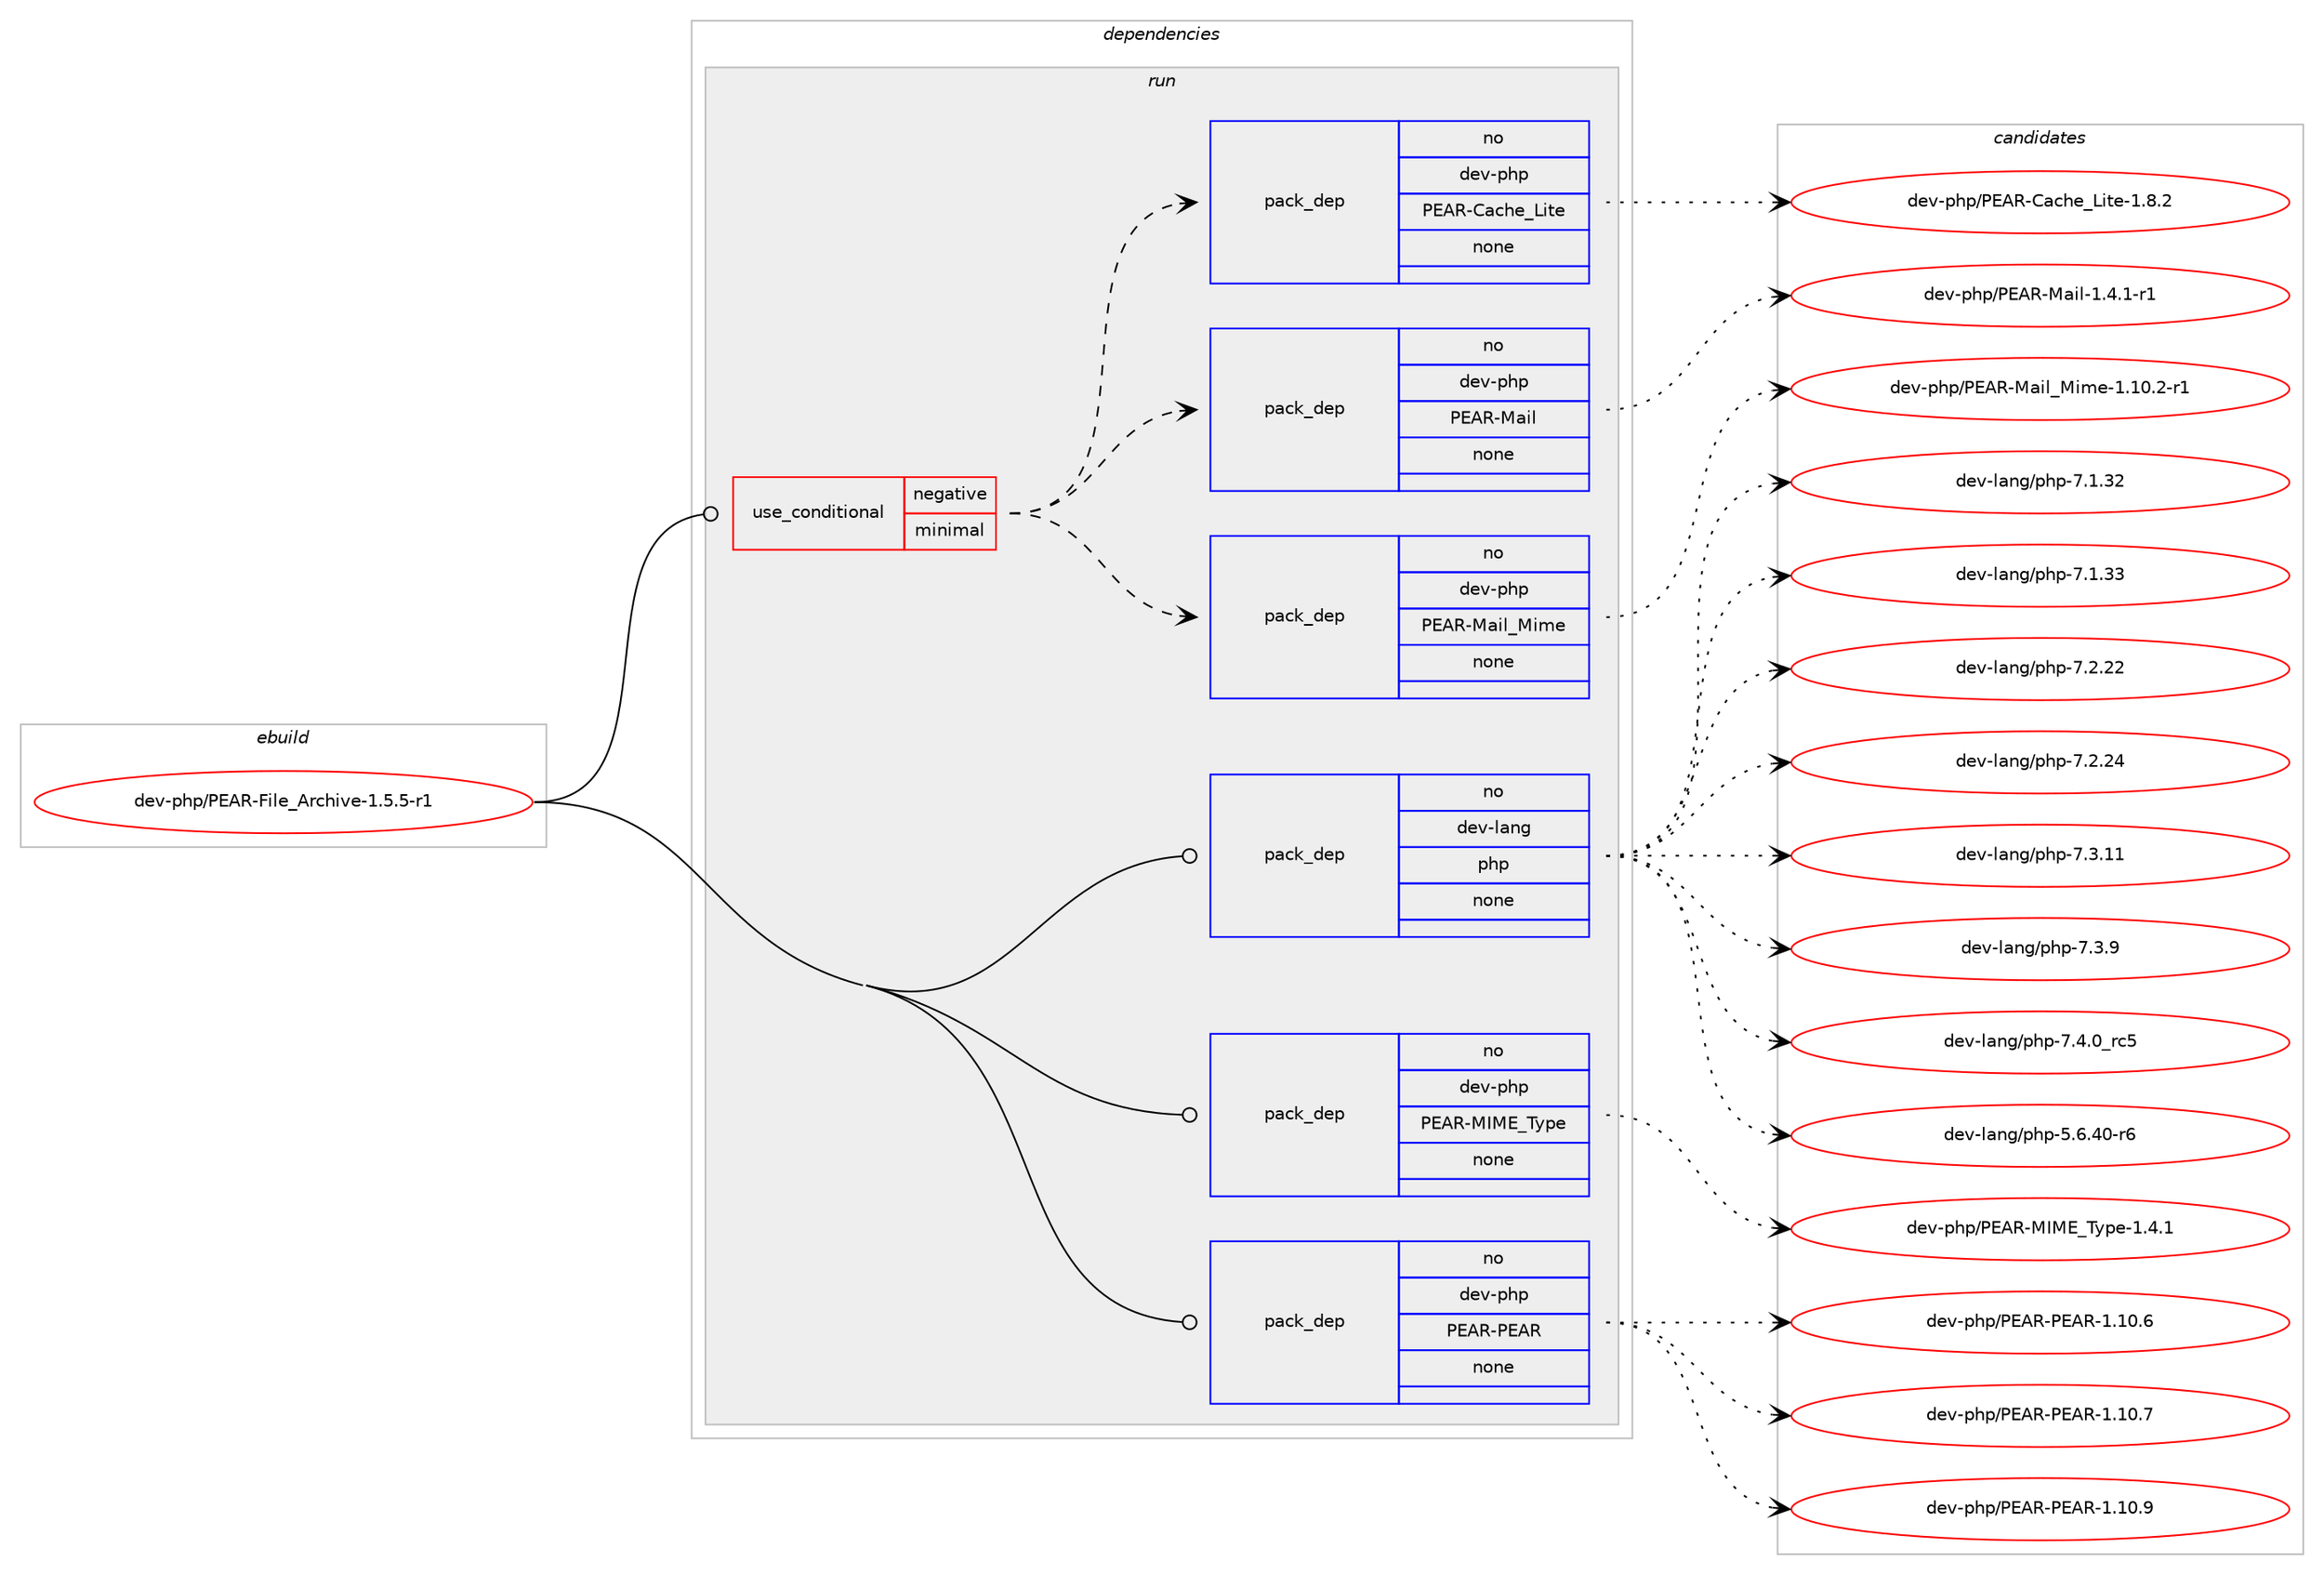 digraph prolog {

# *************
# Graph options
# *************

newrank=true;
concentrate=true;
compound=true;
graph [rankdir=LR,fontname=Helvetica,fontsize=10,ranksep=1.5];#, ranksep=2.5, nodesep=0.2];
edge  [arrowhead=vee];
node  [fontname=Helvetica,fontsize=10];

# **********
# The ebuild
# **********

subgraph cluster_leftcol {
color=gray;
rank=same;
label=<<i>ebuild</i>>;
id [label="dev-php/PEAR-File_Archive-1.5.5-r1", color=red, width=4, href="../dev-php/PEAR-File_Archive-1.5.5-r1.svg"];
}

# ****************
# The dependencies
# ****************

subgraph cluster_midcol {
color=gray;
label=<<i>dependencies</i>>;
subgraph cluster_compile {
fillcolor="#eeeeee";
style=filled;
label=<<i>compile</i>>;
}
subgraph cluster_compileandrun {
fillcolor="#eeeeee";
style=filled;
label=<<i>compile and run</i>>;
}
subgraph cluster_run {
fillcolor="#eeeeee";
style=filled;
label=<<i>run</i>>;
subgraph cond134667 {
dependency588962 [label=<<TABLE BORDER="0" CELLBORDER="1" CELLSPACING="0" CELLPADDING="4"><TR><TD ROWSPAN="3" CELLPADDING="10">use_conditional</TD></TR><TR><TD>negative</TD></TR><TR><TD>minimal</TD></TR></TABLE>>, shape=none, color=red];
subgraph pack442627 {
dependency588963 [label=<<TABLE BORDER="0" CELLBORDER="1" CELLSPACING="0" CELLPADDING="4" WIDTH="220"><TR><TD ROWSPAN="6" CELLPADDING="30">pack_dep</TD></TR><TR><TD WIDTH="110">no</TD></TR><TR><TD>dev-php</TD></TR><TR><TD>PEAR-Mail_Mime</TD></TR><TR><TD>none</TD></TR><TR><TD></TD></TR></TABLE>>, shape=none, color=blue];
}
dependency588962:e -> dependency588963:w [weight=20,style="dashed",arrowhead="vee"];
subgraph pack442628 {
dependency588964 [label=<<TABLE BORDER="0" CELLBORDER="1" CELLSPACING="0" CELLPADDING="4" WIDTH="220"><TR><TD ROWSPAN="6" CELLPADDING="30">pack_dep</TD></TR><TR><TD WIDTH="110">no</TD></TR><TR><TD>dev-php</TD></TR><TR><TD>PEAR-Mail</TD></TR><TR><TD>none</TD></TR><TR><TD></TD></TR></TABLE>>, shape=none, color=blue];
}
dependency588962:e -> dependency588964:w [weight=20,style="dashed",arrowhead="vee"];
subgraph pack442629 {
dependency588965 [label=<<TABLE BORDER="0" CELLBORDER="1" CELLSPACING="0" CELLPADDING="4" WIDTH="220"><TR><TD ROWSPAN="6" CELLPADDING="30">pack_dep</TD></TR><TR><TD WIDTH="110">no</TD></TR><TR><TD>dev-php</TD></TR><TR><TD>PEAR-Cache_Lite</TD></TR><TR><TD>none</TD></TR><TR><TD></TD></TR></TABLE>>, shape=none, color=blue];
}
dependency588962:e -> dependency588965:w [weight=20,style="dashed",arrowhead="vee"];
}
id:e -> dependency588962:w [weight=20,style="solid",arrowhead="odot"];
subgraph pack442630 {
dependency588966 [label=<<TABLE BORDER="0" CELLBORDER="1" CELLSPACING="0" CELLPADDING="4" WIDTH="220"><TR><TD ROWSPAN="6" CELLPADDING="30">pack_dep</TD></TR><TR><TD WIDTH="110">no</TD></TR><TR><TD>dev-lang</TD></TR><TR><TD>php</TD></TR><TR><TD>none</TD></TR><TR><TD></TD></TR></TABLE>>, shape=none, color=blue];
}
id:e -> dependency588966:w [weight=20,style="solid",arrowhead="odot"];
subgraph pack442631 {
dependency588967 [label=<<TABLE BORDER="0" CELLBORDER="1" CELLSPACING="0" CELLPADDING="4" WIDTH="220"><TR><TD ROWSPAN="6" CELLPADDING="30">pack_dep</TD></TR><TR><TD WIDTH="110">no</TD></TR><TR><TD>dev-php</TD></TR><TR><TD>PEAR-MIME_Type</TD></TR><TR><TD>none</TD></TR><TR><TD></TD></TR></TABLE>>, shape=none, color=blue];
}
id:e -> dependency588967:w [weight=20,style="solid",arrowhead="odot"];
subgraph pack442632 {
dependency588968 [label=<<TABLE BORDER="0" CELLBORDER="1" CELLSPACING="0" CELLPADDING="4" WIDTH="220"><TR><TD ROWSPAN="6" CELLPADDING="30">pack_dep</TD></TR><TR><TD WIDTH="110">no</TD></TR><TR><TD>dev-php</TD></TR><TR><TD>PEAR-PEAR</TD></TR><TR><TD>none</TD></TR><TR><TD></TD></TR></TABLE>>, shape=none, color=blue];
}
id:e -> dependency588968:w [weight=20,style="solid",arrowhead="odot"];
}
}

# **************
# The candidates
# **************

subgraph cluster_choices {
rank=same;
color=gray;
label=<<i>candidates</i>>;

subgraph choice442627 {
color=black;
nodesep=1;
choice1001011184511210411247806965824577971051089577105109101454946494846504511449 [label="dev-php/PEAR-Mail_Mime-1.10.2-r1", color=red, width=4,href="../dev-php/PEAR-Mail_Mime-1.10.2-r1.svg"];
dependency588963:e -> choice1001011184511210411247806965824577971051089577105109101454946494846504511449:w [style=dotted,weight="100"];
}
subgraph choice442628 {
color=black;
nodesep=1;
choice1001011184511210411247806965824577971051084549465246494511449 [label="dev-php/PEAR-Mail-1.4.1-r1", color=red, width=4,href="../dev-php/PEAR-Mail-1.4.1-r1.svg"];
dependency588964:e -> choice1001011184511210411247806965824577971051084549465246494511449:w [style=dotted,weight="100"];
}
subgraph choice442629 {
color=black;
nodesep=1;
choice100101118451121041124780696582456797991041019576105116101454946564650 [label="dev-php/PEAR-Cache_Lite-1.8.2", color=red, width=4,href="../dev-php/PEAR-Cache_Lite-1.8.2.svg"];
dependency588965:e -> choice100101118451121041124780696582456797991041019576105116101454946564650:w [style=dotted,weight="100"];
}
subgraph choice442630 {
color=black;
nodesep=1;
choice100101118451089711010347112104112455346544652484511454 [label="dev-lang/php-5.6.40-r6", color=red, width=4,href="../dev-lang/php-5.6.40-r6.svg"];
choice10010111845108971101034711210411245554649465150 [label="dev-lang/php-7.1.32", color=red, width=4,href="../dev-lang/php-7.1.32.svg"];
choice10010111845108971101034711210411245554649465151 [label="dev-lang/php-7.1.33", color=red, width=4,href="../dev-lang/php-7.1.33.svg"];
choice10010111845108971101034711210411245554650465050 [label="dev-lang/php-7.2.22", color=red, width=4,href="../dev-lang/php-7.2.22.svg"];
choice10010111845108971101034711210411245554650465052 [label="dev-lang/php-7.2.24", color=red, width=4,href="../dev-lang/php-7.2.24.svg"];
choice10010111845108971101034711210411245554651464949 [label="dev-lang/php-7.3.11", color=red, width=4,href="../dev-lang/php-7.3.11.svg"];
choice100101118451089711010347112104112455546514657 [label="dev-lang/php-7.3.9", color=red, width=4,href="../dev-lang/php-7.3.9.svg"];
choice100101118451089711010347112104112455546524648951149953 [label="dev-lang/php-7.4.0_rc5", color=red, width=4,href="../dev-lang/php-7.4.0_rc5.svg"];
dependency588966:e -> choice100101118451089711010347112104112455346544652484511454:w [style=dotted,weight="100"];
dependency588966:e -> choice10010111845108971101034711210411245554649465150:w [style=dotted,weight="100"];
dependency588966:e -> choice10010111845108971101034711210411245554649465151:w [style=dotted,weight="100"];
dependency588966:e -> choice10010111845108971101034711210411245554650465050:w [style=dotted,weight="100"];
dependency588966:e -> choice10010111845108971101034711210411245554650465052:w [style=dotted,weight="100"];
dependency588966:e -> choice10010111845108971101034711210411245554651464949:w [style=dotted,weight="100"];
dependency588966:e -> choice100101118451089711010347112104112455546514657:w [style=dotted,weight="100"];
dependency588966:e -> choice100101118451089711010347112104112455546524648951149953:w [style=dotted,weight="100"];
}
subgraph choice442631 {
color=black;
nodesep=1;
choice10010111845112104112478069658245777377699584121112101454946524649 [label="dev-php/PEAR-MIME_Type-1.4.1", color=red, width=4,href="../dev-php/PEAR-MIME_Type-1.4.1.svg"];
dependency588967:e -> choice10010111845112104112478069658245777377699584121112101454946524649:w [style=dotted,weight="100"];
}
subgraph choice442632 {
color=black;
nodesep=1;
choice100101118451121041124780696582458069658245494649484654 [label="dev-php/PEAR-PEAR-1.10.6", color=red, width=4,href="../dev-php/PEAR-PEAR-1.10.6.svg"];
choice100101118451121041124780696582458069658245494649484655 [label="dev-php/PEAR-PEAR-1.10.7", color=red, width=4,href="../dev-php/PEAR-PEAR-1.10.7.svg"];
choice100101118451121041124780696582458069658245494649484657 [label="dev-php/PEAR-PEAR-1.10.9", color=red, width=4,href="../dev-php/PEAR-PEAR-1.10.9.svg"];
dependency588968:e -> choice100101118451121041124780696582458069658245494649484654:w [style=dotted,weight="100"];
dependency588968:e -> choice100101118451121041124780696582458069658245494649484655:w [style=dotted,weight="100"];
dependency588968:e -> choice100101118451121041124780696582458069658245494649484657:w [style=dotted,weight="100"];
}
}

}
